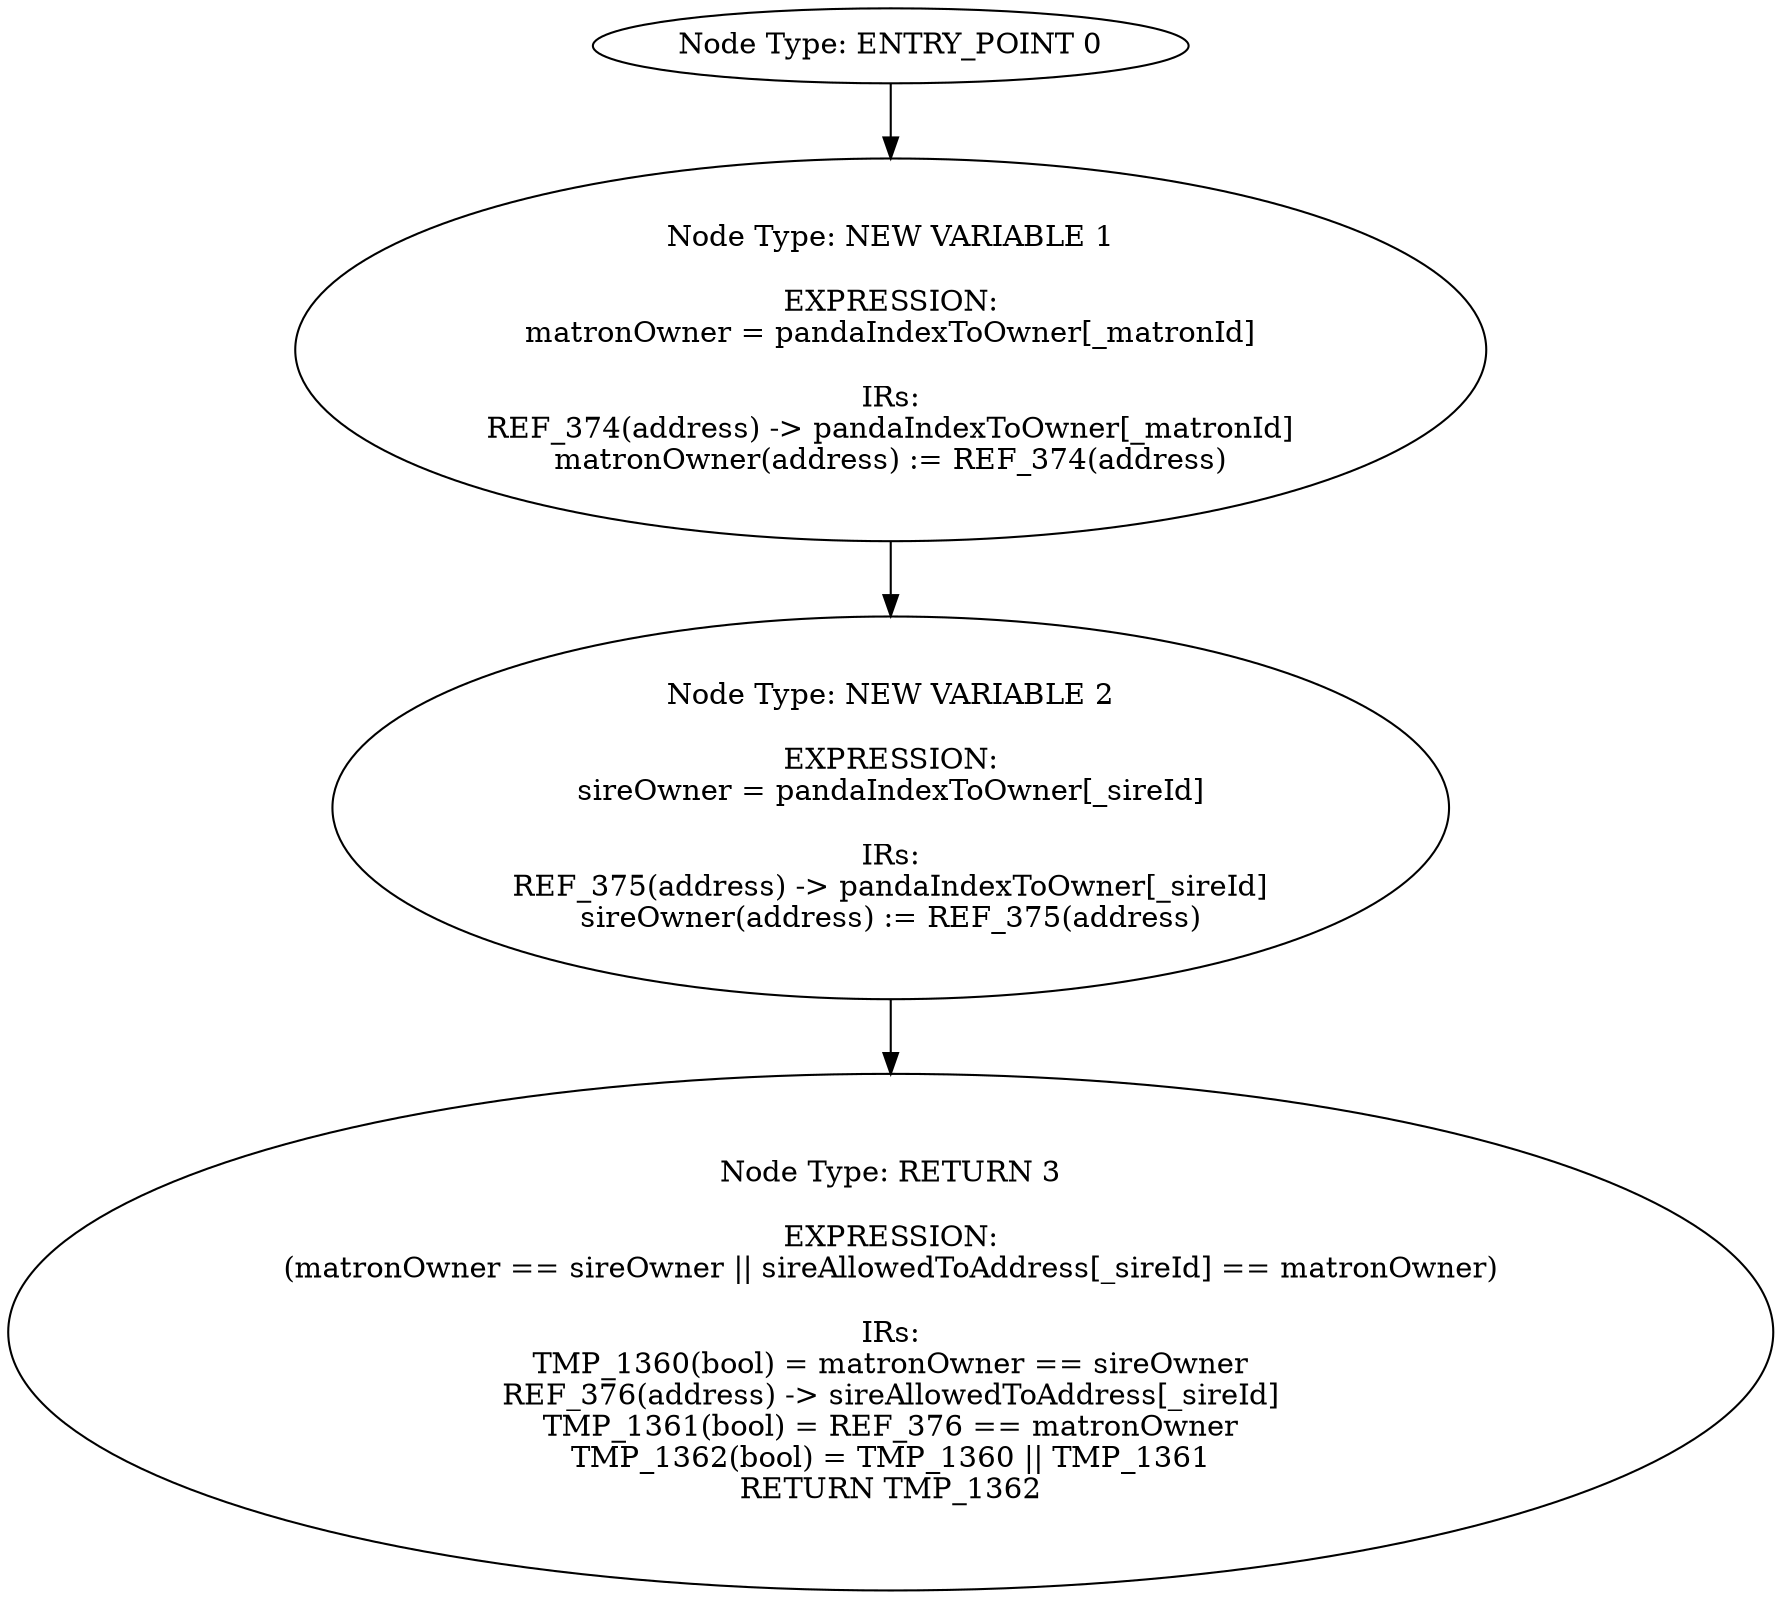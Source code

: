 digraph{
0[label="Node Type: ENTRY_POINT 0
"];
0->1;
1[label="Node Type: NEW VARIABLE 1

EXPRESSION:
matronOwner = pandaIndexToOwner[_matronId]

IRs:
REF_374(address) -> pandaIndexToOwner[_matronId]
matronOwner(address) := REF_374(address)"];
1->2;
2[label="Node Type: NEW VARIABLE 2

EXPRESSION:
sireOwner = pandaIndexToOwner[_sireId]

IRs:
REF_375(address) -> pandaIndexToOwner[_sireId]
sireOwner(address) := REF_375(address)"];
2->3;
3[label="Node Type: RETURN 3

EXPRESSION:
(matronOwner == sireOwner || sireAllowedToAddress[_sireId] == matronOwner)

IRs:
TMP_1360(bool) = matronOwner == sireOwner
REF_376(address) -> sireAllowedToAddress[_sireId]
TMP_1361(bool) = REF_376 == matronOwner
TMP_1362(bool) = TMP_1360 || TMP_1361
RETURN TMP_1362"];
}

